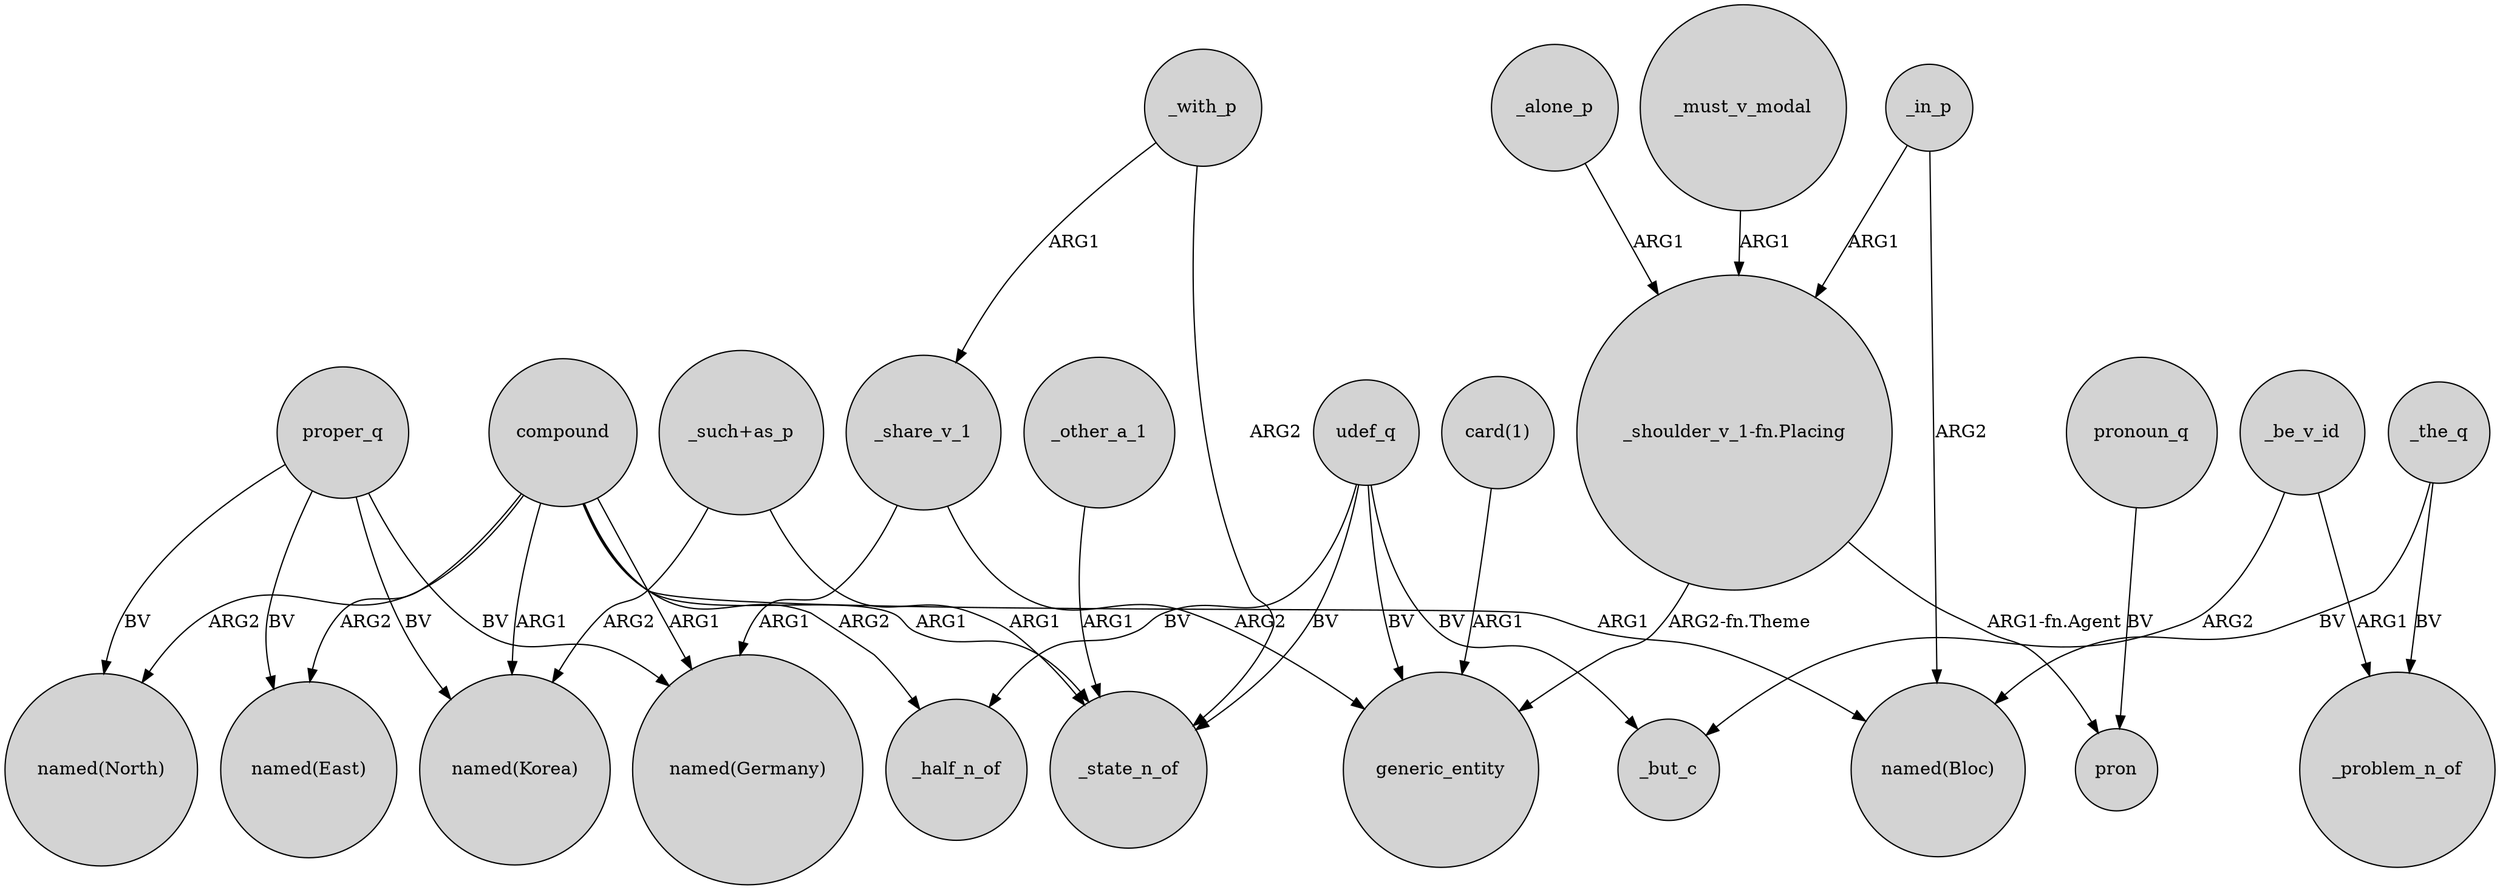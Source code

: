 digraph {
	node [shape=circle style=filled]
	compound -> "named(North)" [label=ARG2]
	udef_q -> generic_entity [label=BV]
	proper_q -> "named(Germany)" [label=BV]
	proper_q -> "named(North)" [label=BV]
	udef_q -> _state_n_of [label=BV]
	_the_q -> _problem_n_of [label=BV]
	"_shoulder_v_1-fn.Placing" -> generic_entity [label="ARG2-fn.Theme"]
	_in_p -> "_shoulder_v_1-fn.Placing" [label=ARG1]
	"_such+as_p" -> _state_n_of [label=ARG1]
	_share_v_1 -> generic_entity [label=ARG2]
	udef_q -> _half_n_of [label=BV]
	_must_v_modal -> "_shoulder_v_1-fn.Placing" [label=ARG1]
	_with_p -> _state_n_of [label=ARG2]
	udef_q -> _but_c [label=BV]
	compound -> "named(Bloc)" [label=ARG1]
	pronoun_q -> pron [label=BV]
	_in_p -> "named(Bloc)" [label=ARG2]
	proper_q -> "named(Korea)" [label=BV]
	compound -> "named(Germany)" [label=ARG1]
	_share_v_1 -> "named(Germany)" [label=ARG1]
	_other_a_1 -> _state_n_of [label=ARG1]
	compound -> _state_n_of [label=ARG1]
	_alone_p -> "_shoulder_v_1-fn.Placing" [label=ARG1]
	_the_q -> "named(Bloc)" [label=BV]
	"_such+as_p" -> "named(Korea)" [label=ARG2]
	"card(1)" -> generic_entity [label=ARG1]
	_be_v_id -> _problem_n_of [label=ARG1]
	compound -> _half_n_of [label=ARG2]
	_with_p -> _share_v_1 [label=ARG1]
	proper_q -> "named(East)" [label=BV]
	"_shoulder_v_1-fn.Placing" -> pron [label="ARG1-fn.Agent"]
	compound -> "named(Korea)" [label=ARG1]
	compound -> "named(East)" [label=ARG2]
	_be_v_id -> _but_c [label=ARG2]
}
